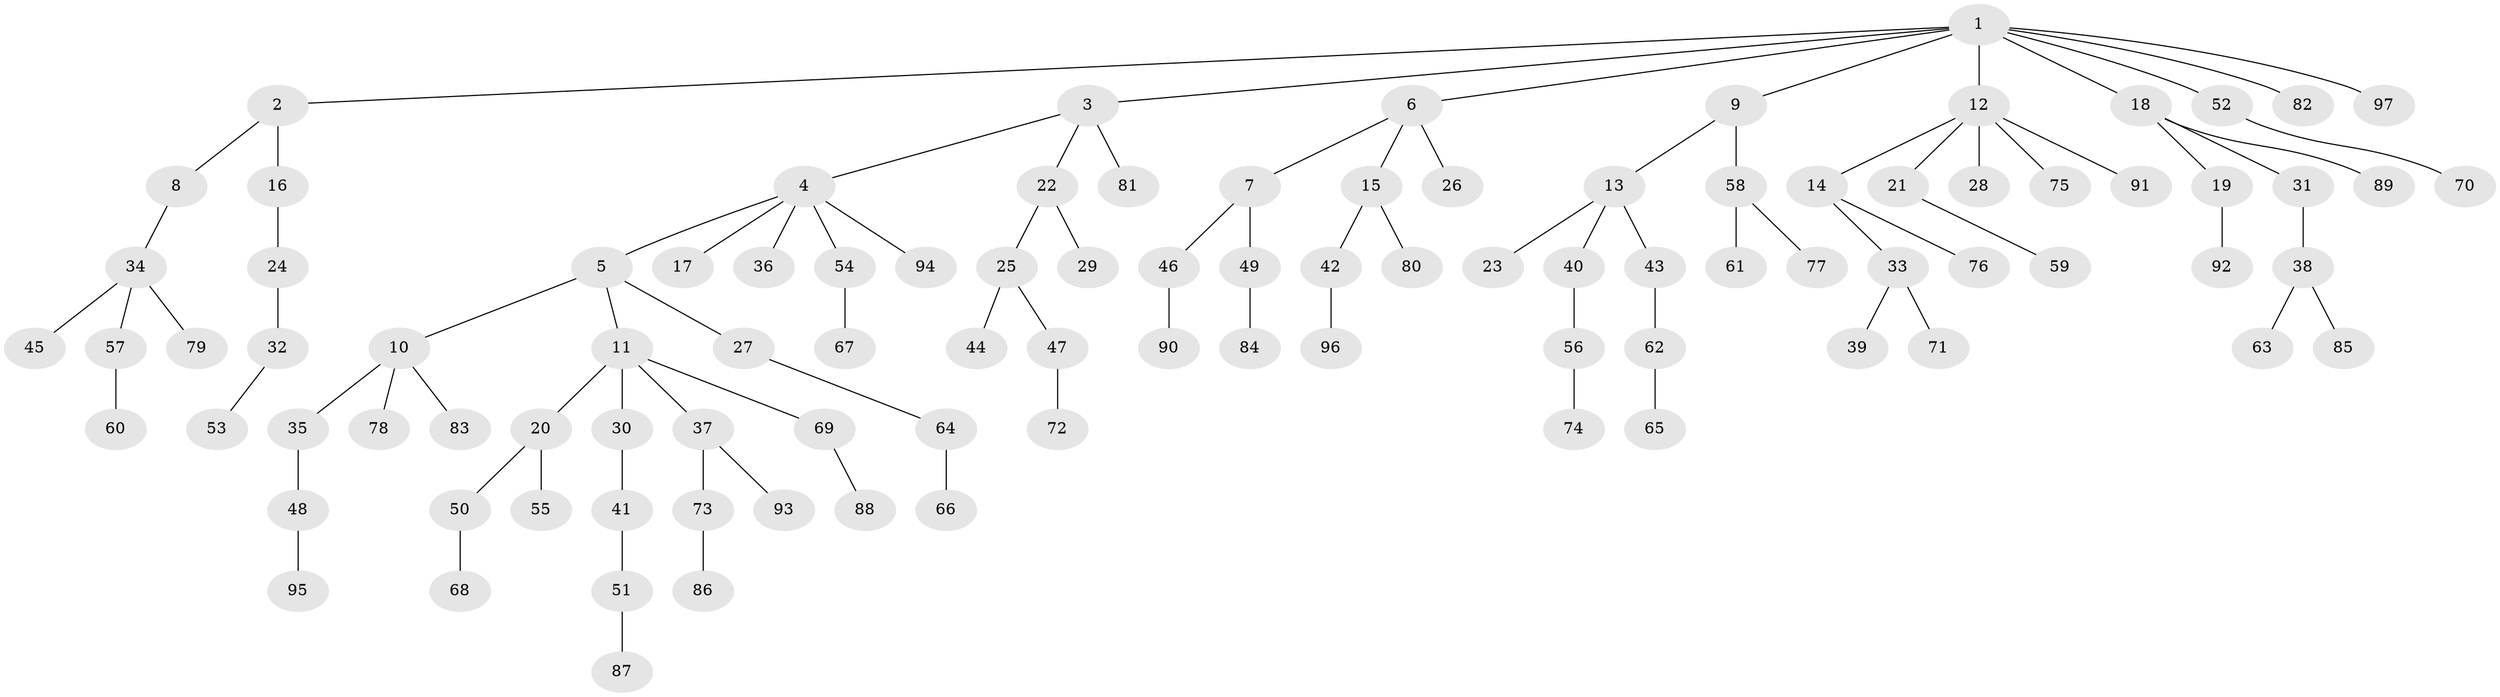 // coarse degree distribution, {8: 0.015625, 3: 0.078125, 5: 0.046875, 6: 0.03125, 7: 0.015625, 2: 0.21875, 4: 0.015625, 1: 0.578125}
// Generated by graph-tools (version 1.1) at 2025/52/02/27/25 19:52:11]
// undirected, 97 vertices, 96 edges
graph export_dot {
graph [start="1"]
  node [color=gray90,style=filled];
  1;
  2;
  3;
  4;
  5;
  6;
  7;
  8;
  9;
  10;
  11;
  12;
  13;
  14;
  15;
  16;
  17;
  18;
  19;
  20;
  21;
  22;
  23;
  24;
  25;
  26;
  27;
  28;
  29;
  30;
  31;
  32;
  33;
  34;
  35;
  36;
  37;
  38;
  39;
  40;
  41;
  42;
  43;
  44;
  45;
  46;
  47;
  48;
  49;
  50;
  51;
  52;
  53;
  54;
  55;
  56;
  57;
  58;
  59;
  60;
  61;
  62;
  63;
  64;
  65;
  66;
  67;
  68;
  69;
  70;
  71;
  72;
  73;
  74;
  75;
  76;
  77;
  78;
  79;
  80;
  81;
  82;
  83;
  84;
  85;
  86;
  87;
  88;
  89;
  90;
  91;
  92;
  93;
  94;
  95;
  96;
  97;
  1 -- 2;
  1 -- 3;
  1 -- 6;
  1 -- 9;
  1 -- 12;
  1 -- 18;
  1 -- 52;
  1 -- 82;
  1 -- 97;
  2 -- 8;
  2 -- 16;
  3 -- 4;
  3 -- 22;
  3 -- 81;
  4 -- 5;
  4 -- 17;
  4 -- 36;
  4 -- 54;
  4 -- 94;
  5 -- 10;
  5 -- 11;
  5 -- 27;
  6 -- 7;
  6 -- 15;
  6 -- 26;
  7 -- 46;
  7 -- 49;
  8 -- 34;
  9 -- 13;
  9 -- 58;
  10 -- 35;
  10 -- 78;
  10 -- 83;
  11 -- 20;
  11 -- 30;
  11 -- 37;
  11 -- 69;
  12 -- 14;
  12 -- 21;
  12 -- 28;
  12 -- 75;
  12 -- 91;
  13 -- 23;
  13 -- 40;
  13 -- 43;
  14 -- 33;
  14 -- 76;
  15 -- 42;
  15 -- 80;
  16 -- 24;
  18 -- 19;
  18 -- 31;
  18 -- 89;
  19 -- 92;
  20 -- 50;
  20 -- 55;
  21 -- 59;
  22 -- 25;
  22 -- 29;
  24 -- 32;
  25 -- 44;
  25 -- 47;
  27 -- 64;
  30 -- 41;
  31 -- 38;
  32 -- 53;
  33 -- 39;
  33 -- 71;
  34 -- 45;
  34 -- 57;
  34 -- 79;
  35 -- 48;
  37 -- 73;
  37 -- 93;
  38 -- 63;
  38 -- 85;
  40 -- 56;
  41 -- 51;
  42 -- 96;
  43 -- 62;
  46 -- 90;
  47 -- 72;
  48 -- 95;
  49 -- 84;
  50 -- 68;
  51 -- 87;
  52 -- 70;
  54 -- 67;
  56 -- 74;
  57 -- 60;
  58 -- 61;
  58 -- 77;
  62 -- 65;
  64 -- 66;
  69 -- 88;
  73 -- 86;
}

